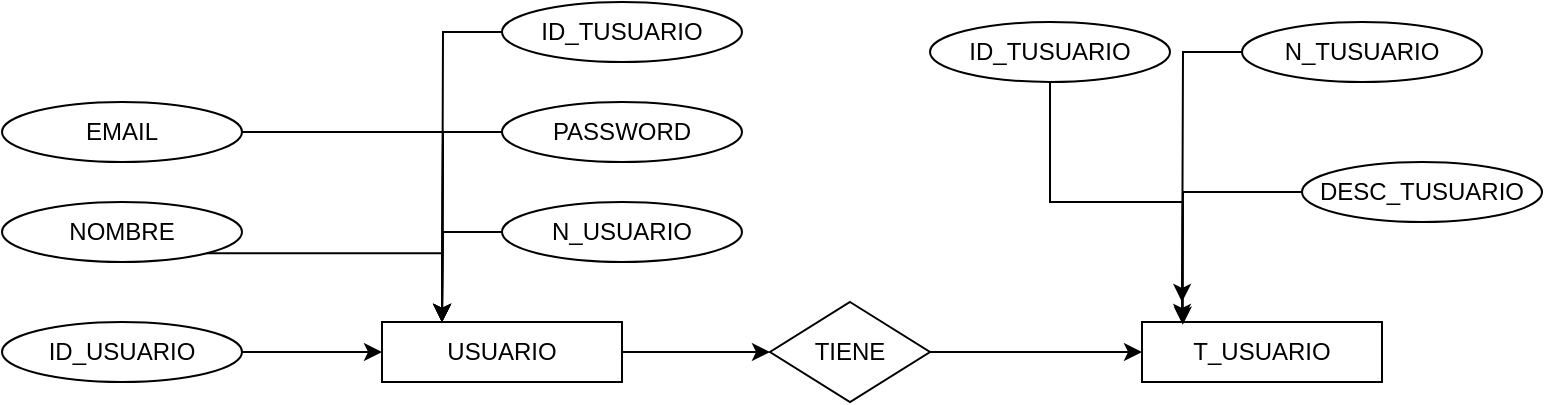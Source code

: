 <mxfile version="24.4.4" type="github">
  <diagram name="Página-1" id="sgWZZPNq7JoH6cIEaFNK">
    <mxGraphModel dx="1050" dy="569" grid="1" gridSize="10" guides="1" tooltips="1" connect="1" arrows="1" fold="1" page="1" pageScale="1" pageWidth="827" pageHeight="1169" math="0" shadow="0">
      <root>
        <mxCell id="0" />
        <mxCell id="1" parent="0" />
        <mxCell id="OKILXQYOKptOSDJWfmY3-18" style="edgeStyle=orthogonalEdgeStyle;rounded=0;orthogonalLoop=1;jettySize=auto;html=1;" edge="1" parent="1" source="OKILXQYOKptOSDJWfmY3-2" target="OKILXQYOKptOSDJWfmY3-3">
          <mxGeometry relative="1" as="geometry" />
        </mxCell>
        <mxCell id="OKILXQYOKptOSDJWfmY3-2" value="&lt;font style=&quot;vertical-align: inherit;&quot;&gt;&lt;font style=&quot;vertical-align: inherit;&quot;&gt;ID_USUARIO&lt;/font&gt;&lt;/font&gt;" style="ellipse;whiteSpace=wrap;html=1;" vertex="1" parent="1">
          <mxGeometry x="30" y="260" width="120" height="30" as="geometry" />
        </mxCell>
        <mxCell id="OKILXQYOKptOSDJWfmY3-31" style="edgeStyle=orthogonalEdgeStyle;rounded=0;orthogonalLoop=1;jettySize=auto;html=1;" edge="1" parent="1" source="OKILXQYOKptOSDJWfmY3-3" target="OKILXQYOKptOSDJWfmY3-30">
          <mxGeometry relative="1" as="geometry" />
        </mxCell>
        <mxCell id="OKILXQYOKptOSDJWfmY3-3" value="&lt;font style=&quot;vertical-align: inherit;&quot;&gt;&lt;font style=&quot;vertical-align: inherit;&quot;&gt;USUARIO&lt;/font&gt;&lt;/font&gt;" style="rounded=0;whiteSpace=wrap;html=1;" vertex="1" parent="1">
          <mxGeometry x="220" y="260" width="120" height="30" as="geometry" />
        </mxCell>
        <mxCell id="OKILXQYOKptOSDJWfmY3-20" style="edgeStyle=orthogonalEdgeStyle;rounded=0;orthogonalLoop=1;jettySize=auto;html=1;exitX=1;exitY=1;exitDx=0;exitDy=0;entryX=0.25;entryY=0;entryDx=0;entryDy=0;" edge="1" parent="1" source="OKILXQYOKptOSDJWfmY3-4" target="OKILXQYOKptOSDJWfmY3-3">
          <mxGeometry relative="1" as="geometry" />
        </mxCell>
        <mxCell id="OKILXQYOKptOSDJWfmY3-4" value="&lt;font style=&quot;vertical-align: inherit;&quot;&gt;&lt;font style=&quot;vertical-align: inherit;&quot;&gt;&lt;font style=&quot;vertical-align: inherit;&quot;&gt;&lt;font style=&quot;vertical-align: inherit;&quot;&gt;NOMBRE&lt;/font&gt;&lt;/font&gt;&lt;/font&gt;&lt;/font&gt;" style="ellipse;whiteSpace=wrap;html=1;" vertex="1" parent="1">
          <mxGeometry x="30" y="200" width="120" height="30" as="geometry" />
        </mxCell>
        <mxCell id="OKILXQYOKptOSDJWfmY3-21" style="edgeStyle=orthogonalEdgeStyle;rounded=0;orthogonalLoop=1;jettySize=auto;html=1;" edge="1" parent="1" source="OKILXQYOKptOSDJWfmY3-5">
          <mxGeometry relative="1" as="geometry">
            <mxPoint x="250" y="260" as="targetPoint" />
          </mxGeometry>
        </mxCell>
        <mxCell id="OKILXQYOKptOSDJWfmY3-5" value="&lt;font style=&quot;vertical-align: inherit;&quot;&gt;&lt;font style=&quot;vertical-align: inherit;&quot;&gt;&lt;font style=&quot;vertical-align: inherit;&quot;&gt;&lt;font style=&quot;vertical-align: inherit;&quot;&gt;&lt;font style=&quot;vertical-align: inherit;&quot;&gt;&lt;font style=&quot;vertical-align: inherit;&quot;&gt;EMAIL&lt;/font&gt;&lt;/font&gt;&lt;/font&gt;&lt;/font&gt;&lt;/font&gt;&lt;/font&gt;" style="ellipse;whiteSpace=wrap;html=1;" vertex="1" parent="1">
          <mxGeometry x="30" y="150" width="120" height="30" as="geometry" />
        </mxCell>
        <mxCell id="OKILXQYOKptOSDJWfmY3-25" style="edgeStyle=orthogonalEdgeStyle;rounded=0;orthogonalLoop=1;jettySize=auto;html=1;" edge="1" parent="1" source="OKILXQYOKptOSDJWfmY3-6">
          <mxGeometry relative="1" as="geometry">
            <mxPoint x="250" y="260" as="targetPoint" />
          </mxGeometry>
        </mxCell>
        <mxCell id="OKILXQYOKptOSDJWfmY3-6" value="&lt;font style=&quot;vertical-align: inherit;&quot;&gt;&lt;font style=&quot;vertical-align: inherit;&quot;&gt;&lt;font style=&quot;vertical-align: inherit;&quot;&gt;&lt;font style=&quot;vertical-align: inherit;&quot;&gt;&lt;font style=&quot;vertical-align: inherit;&quot;&gt;&lt;font style=&quot;vertical-align: inherit;&quot;&gt;&lt;font style=&quot;vertical-align: inherit;&quot;&gt;&lt;font style=&quot;vertical-align: inherit;&quot;&gt;PASSWORD&lt;/font&gt;&lt;/font&gt;&lt;/font&gt;&lt;/font&gt;&lt;/font&gt;&lt;/font&gt;&lt;/font&gt;&lt;/font&gt;" style="ellipse;whiteSpace=wrap;html=1;" vertex="1" parent="1">
          <mxGeometry x="280" y="150" width="120" height="30" as="geometry" />
        </mxCell>
        <mxCell id="OKILXQYOKptOSDJWfmY3-26" style="edgeStyle=orthogonalEdgeStyle;rounded=0;orthogonalLoop=1;jettySize=auto;html=1;" edge="1" parent="1" source="OKILXQYOKptOSDJWfmY3-7">
          <mxGeometry relative="1" as="geometry">
            <mxPoint x="250" y="260" as="targetPoint" />
          </mxGeometry>
        </mxCell>
        <mxCell id="OKILXQYOKptOSDJWfmY3-7" value="&lt;font style=&quot;vertical-align: inherit;&quot;&gt;&lt;font style=&quot;vertical-align: inherit;&quot;&gt;&lt;font style=&quot;vertical-align: inherit;&quot;&gt;&lt;font style=&quot;vertical-align: inherit;&quot;&gt;&lt;font style=&quot;vertical-align: inherit;&quot;&gt;&lt;font style=&quot;vertical-align: inherit;&quot;&gt;&lt;font style=&quot;vertical-align: inherit;&quot;&gt;&lt;font style=&quot;vertical-align: inherit;&quot;&gt;&lt;font style=&quot;vertical-align: inherit;&quot;&gt;&lt;font style=&quot;vertical-align: inherit;&quot;&gt;N_USUARIO&lt;/font&gt;&lt;/font&gt;&lt;/font&gt;&lt;/font&gt;&lt;/font&gt;&lt;/font&gt;&lt;/font&gt;&lt;/font&gt;&lt;/font&gt;&lt;/font&gt;" style="ellipse;whiteSpace=wrap;html=1;" vertex="1" parent="1">
          <mxGeometry x="280" y="200" width="120" height="30" as="geometry" />
        </mxCell>
        <mxCell id="OKILXQYOKptOSDJWfmY3-24" style="edgeStyle=orthogonalEdgeStyle;rounded=0;orthogonalLoop=1;jettySize=auto;html=1;" edge="1" parent="1" source="OKILXQYOKptOSDJWfmY3-8">
          <mxGeometry relative="1" as="geometry">
            <mxPoint x="250" y="260" as="targetPoint" />
          </mxGeometry>
        </mxCell>
        <mxCell id="OKILXQYOKptOSDJWfmY3-8" value="&lt;font style=&quot;vertical-align: inherit;&quot;&gt;&lt;font style=&quot;vertical-align: inherit;&quot;&gt;&lt;font style=&quot;vertical-align: inherit;&quot;&gt;&lt;font style=&quot;vertical-align: inherit;&quot;&gt;ID_TUSUARIO&lt;/font&gt;&lt;/font&gt;&lt;/font&gt;&lt;/font&gt;" style="ellipse;whiteSpace=wrap;html=1;" vertex="1" parent="1">
          <mxGeometry x="280" y="100" width="120" height="30" as="geometry" />
        </mxCell>
        <mxCell id="OKILXQYOKptOSDJWfmY3-27" value="&lt;font style=&quot;vertical-align: inherit;&quot;&gt;&lt;font style=&quot;vertical-align: inherit;&quot;&gt;T_USUARIO&lt;/font&gt;&lt;/font&gt;" style="rounded=0;whiteSpace=wrap;html=1;" vertex="1" parent="1">
          <mxGeometry x="600" y="260" width="120" height="30" as="geometry" />
        </mxCell>
        <mxCell id="OKILXQYOKptOSDJWfmY3-34" style="edgeStyle=orthogonalEdgeStyle;rounded=0;orthogonalLoop=1;jettySize=auto;html=1;" edge="1" parent="1" source="OKILXQYOKptOSDJWfmY3-28">
          <mxGeometry relative="1" as="geometry">
            <mxPoint x="620" y="260" as="targetPoint" />
          </mxGeometry>
        </mxCell>
        <mxCell id="OKILXQYOKptOSDJWfmY3-28" value="&lt;font style=&quot;vertical-align: inherit;&quot;&gt;&lt;font style=&quot;vertical-align: inherit;&quot;&gt;N_TUSUARIO&lt;/font&gt;&lt;/font&gt;" style="ellipse;whiteSpace=wrap;html=1;" vertex="1" parent="1">
          <mxGeometry x="650" y="110" width="120" height="30" as="geometry" />
        </mxCell>
        <mxCell id="OKILXQYOKptOSDJWfmY3-29" value="&lt;font style=&quot;vertical-align: inherit;&quot;&gt;&lt;font style=&quot;vertical-align: inherit;&quot;&gt;&lt;font style=&quot;vertical-align: inherit;&quot;&gt;&lt;font style=&quot;vertical-align: inherit;&quot;&gt;ID_TUSUARIO&lt;/font&gt;&lt;/font&gt;&lt;/font&gt;&lt;/font&gt;" style="ellipse;whiteSpace=wrap;html=1;" vertex="1" parent="1">
          <mxGeometry x="494" y="110" width="120" height="30" as="geometry" />
        </mxCell>
        <mxCell id="OKILXQYOKptOSDJWfmY3-32" style="edgeStyle=orthogonalEdgeStyle;rounded=0;orthogonalLoop=1;jettySize=auto;html=1;" edge="1" parent="1" source="OKILXQYOKptOSDJWfmY3-30" target="OKILXQYOKptOSDJWfmY3-27">
          <mxGeometry relative="1" as="geometry" />
        </mxCell>
        <mxCell id="OKILXQYOKptOSDJWfmY3-30" value="TIENE" style="rhombus;whiteSpace=wrap;html=1;" vertex="1" parent="1">
          <mxGeometry x="414" y="250" width="80" height="50" as="geometry" />
        </mxCell>
        <mxCell id="OKILXQYOKptOSDJWfmY3-33" style="edgeStyle=orthogonalEdgeStyle;rounded=0;orthogonalLoop=1;jettySize=auto;html=1;exitX=0.5;exitY=1;exitDx=0;exitDy=0;entryX=0.17;entryY=0.047;entryDx=0;entryDy=0;entryPerimeter=0;" edge="1" parent="1" source="OKILXQYOKptOSDJWfmY3-29" target="OKILXQYOKptOSDJWfmY3-27">
          <mxGeometry relative="1" as="geometry" />
        </mxCell>
        <mxCell id="OKILXQYOKptOSDJWfmY3-36" style="edgeStyle=orthogonalEdgeStyle;rounded=0;orthogonalLoop=1;jettySize=auto;html=1;" edge="1" parent="1" source="OKILXQYOKptOSDJWfmY3-35">
          <mxGeometry relative="1" as="geometry">
            <mxPoint x="620" y="250" as="targetPoint" />
          </mxGeometry>
        </mxCell>
        <mxCell id="OKILXQYOKptOSDJWfmY3-35" value="&lt;font style=&quot;vertical-align: inherit;&quot;&gt;&lt;font style=&quot;vertical-align: inherit;&quot;&gt;DESC_TUSUARIO&lt;/font&gt;&lt;/font&gt;" style="ellipse;whiteSpace=wrap;html=1;" vertex="1" parent="1">
          <mxGeometry x="680" y="180" width="120" height="30" as="geometry" />
        </mxCell>
      </root>
    </mxGraphModel>
  </diagram>
</mxfile>

